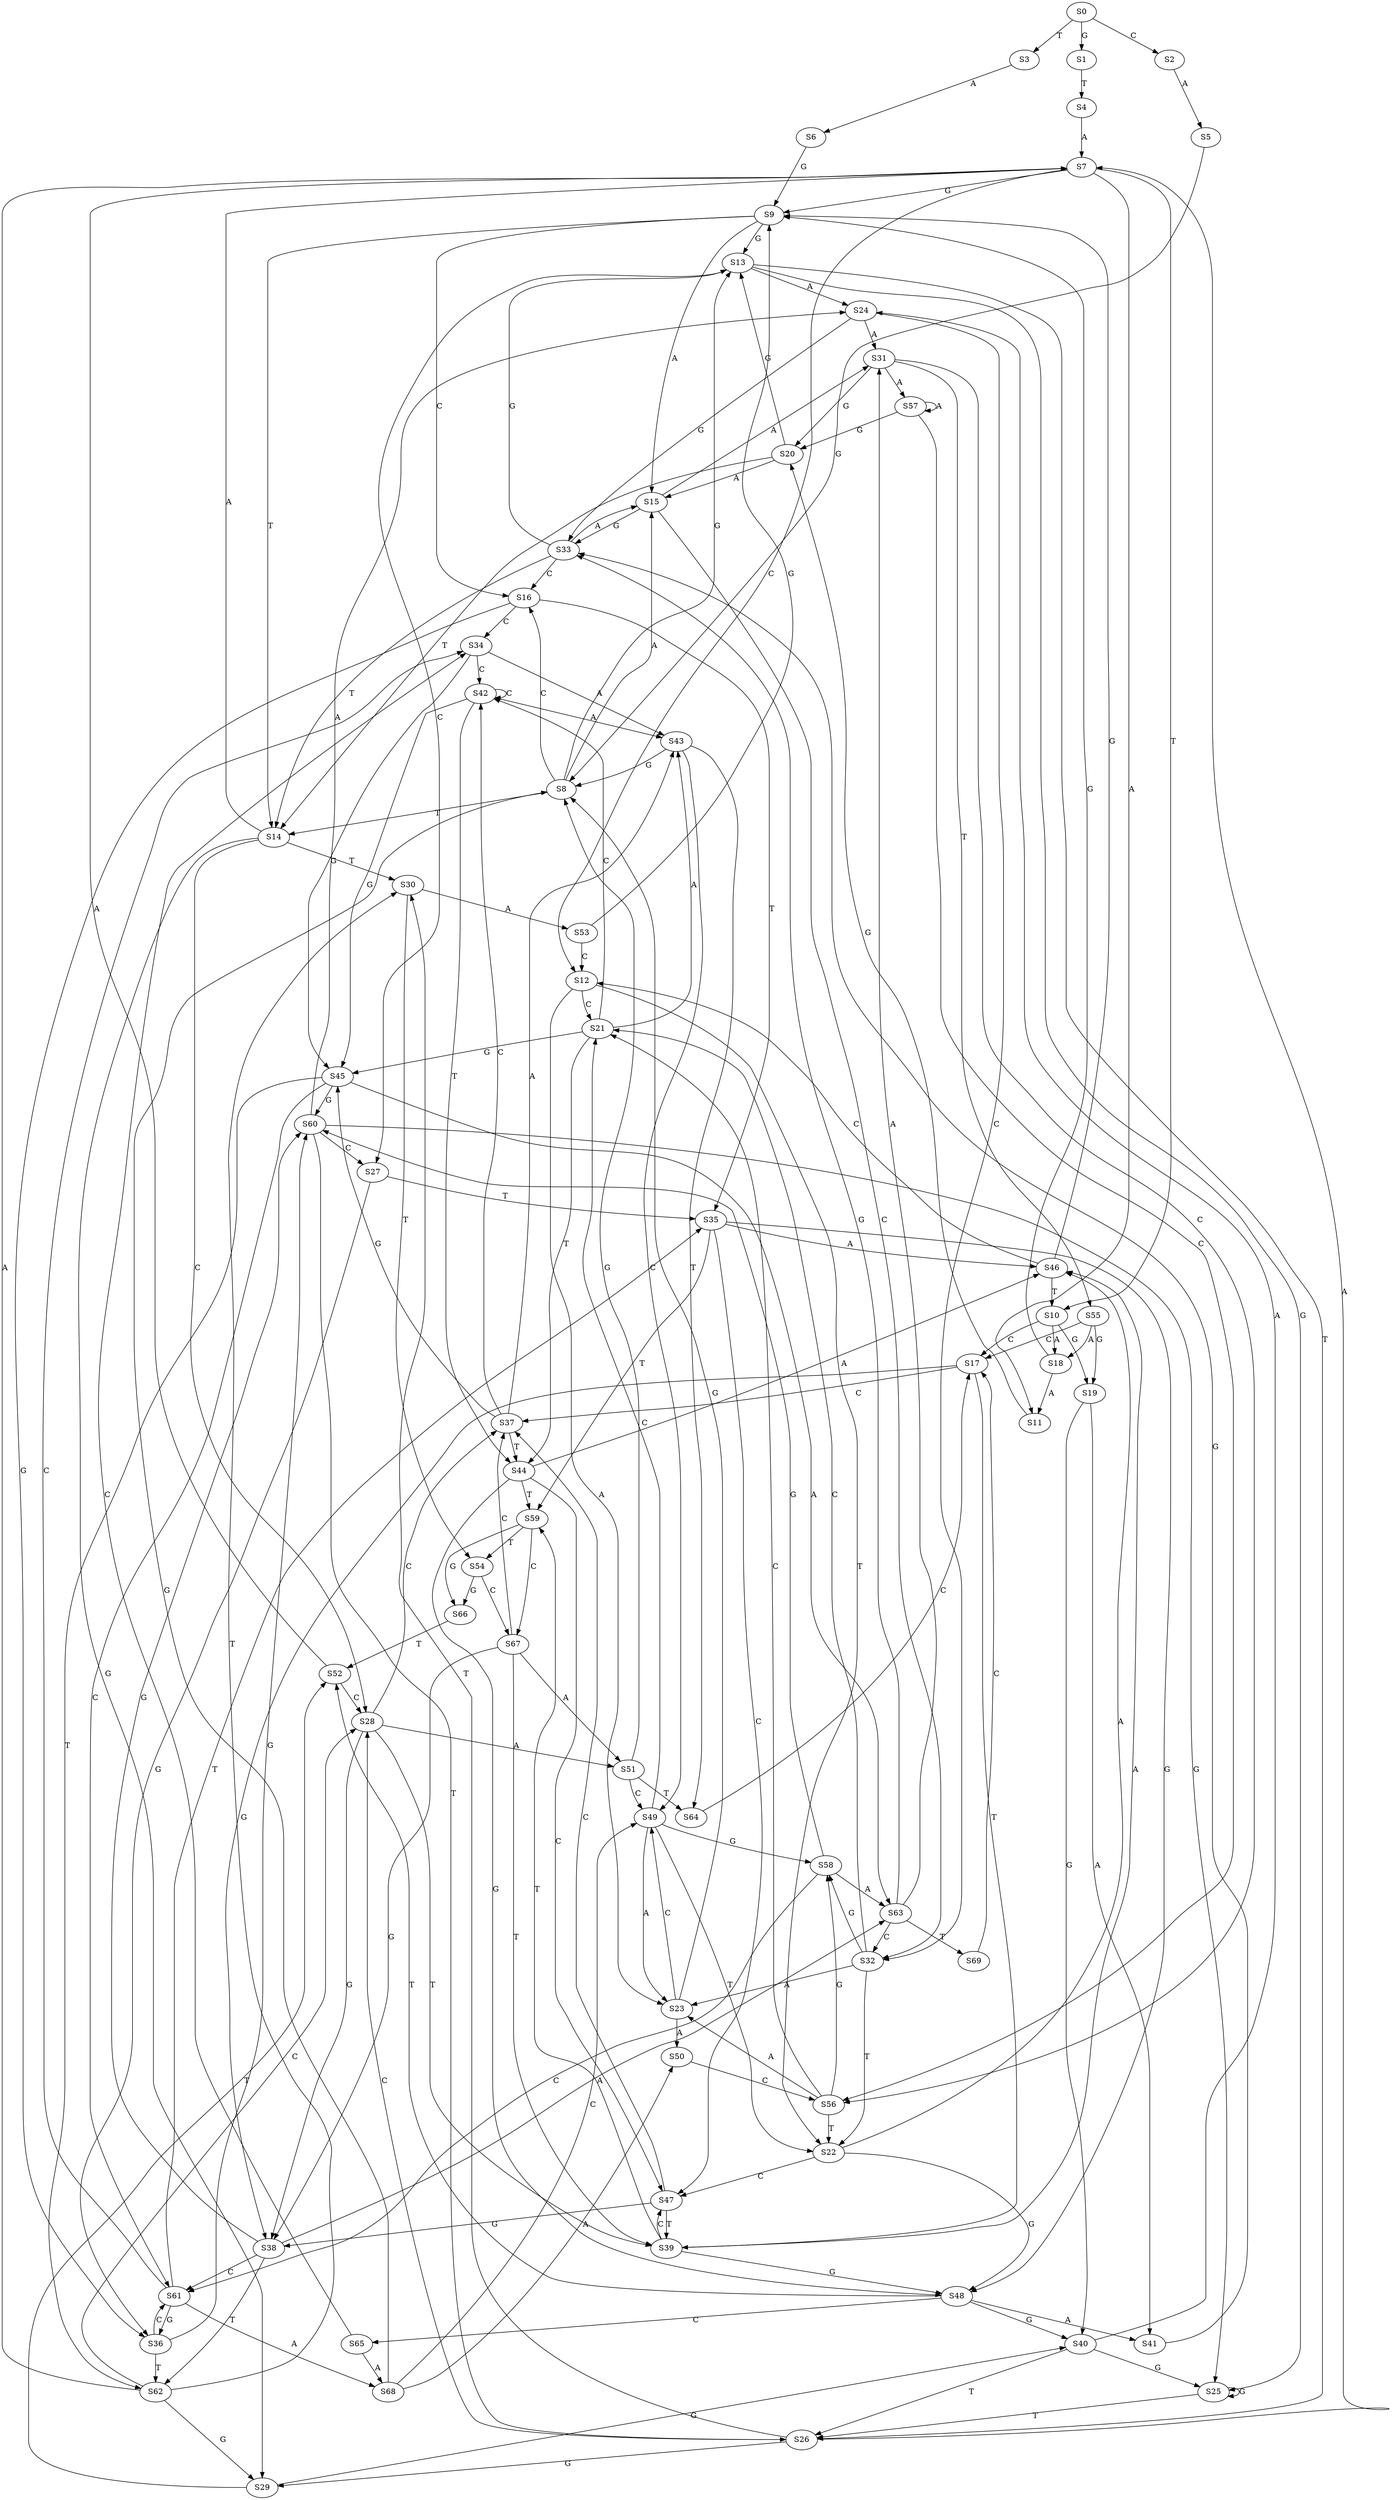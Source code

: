 strict digraph  {
	S0 -> S1 [ label = G ];
	S0 -> S2 [ label = C ];
	S0 -> S3 [ label = T ];
	S1 -> S4 [ label = T ];
	S2 -> S5 [ label = A ];
	S3 -> S6 [ label = A ];
	S4 -> S7 [ label = A ];
	S5 -> S8 [ label = G ];
	S6 -> S9 [ label = G ];
	S7 -> S10 [ label = T ];
	S7 -> S9 [ label = G ];
	S7 -> S11 [ label = A ];
	S7 -> S12 [ label = C ];
	S8 -> S13 [ label = G ];
	S8 -> S14 [ label = T ];
	S8 -> S15 [ label = A ];
	S8 -> S16 [ label = C ];
	S9 -> S14 [ label = T ];
	S9 -> S15 [ label = A ];
	S9 -> S16 [ label = C ];
	S9 -> S13 [ label = G ];
	S10 -> S17 [ label = C ];
	S10 -> S18 [ label = A ];
	S10 -> S19 [ label = G ];
	S11 -> S20 [ label = G ];
	S12 -> S21 [ label = C ];
	S12 -> S22 [ label = T ];
	S12 -> S23 [ label = A ];
	S13 -> S24 [ label = A ];
	S13 -> S25 [ label = G ];
	S13 -> S26 [ label = T ];
	S13 -> S27 [ label = C ];
	S14 -> S7 [ label = A ];
	S14 -> S28 [ label = C ];
	S14 -> S29 [ label = G ];
	S14 -> S30 [ label = T ];
	S15 -> S31 [ label = A ];
	S15 -> S32 [ label = C ];
	S15 -> S33 [ label = G ];
	S16 -> S34 [ label = C ];
	S16 -> S35 [ label = T ];
	S16 -> S36 [ label = G ];
	S17 -> S37 [ label = C ];
	S17 -> S38 [ label = G ];
	S17 -> S39 [ label = T ];
	S18 -> S9 [ label = G ];
	S18 -> S11 [ label = A ];
	S19 -> S40 [ label = G ];
	S19 -> S41 [ label = A ];
	S20 -> S14 [ label = T ];
	S20 -> S15 [ label = A ];
	S20 -> S13 [ label = G ];
	S21 -> S42 [ label = C ];
	S21 -> S43 [ label = A ];
	S21 -> S44 [ label = T ];
	S21 -> S45 [ label = G ];
	S22 -> S46 [ label = A ];
	S22 -> S47 [ label = C ];
	S22 -> S48 [ label = G ];
	S23 -> S8 [ label = G ];
	S23 -> S49 [ label = C ];
	S23 -> S50 [ label = A ];
	S24 -> S31 [ label = A ];
	S24 -> S32 [ label = C ];
	S24 -> S33 [ label = G ];
	S25 -> S26 [ label = T ];
	S25 -> S25 [ label = G ];
	S26 -> S7 [ label = A ];
	S26 -> S28 [ label = C ];
	S26 -> S29 [ label = G ];
	S26 -> S30 [ label = T ];
	S27 -> S35 [ label = T ];
	S27 -> S36 [ label = G ];
	S28 -> S39 [ label = T ];
	S28 -> S38 [ label = G ];
	S28 -> S51 [ label = A ];
	S28 -> S37 [ label = C ];
	S29 -> S52 [ label = T ];
	S29 -> S40 [ label = G ];
	S30 -> S53 [ label = A ];
	S30 -> S54 [ label = T ];
	S31 -> S55 [ label = T ];
	S31 -> S56 [ label = C ];
	S31 -> S57 [ label = A ];
	S31 -> S20 [ label = G ];
	S32 -> S22 [ label = T ];
	S32 -> S58 [ label = G ];
	S32 -> S21 [ label = C ];
	S32 -> S23 [ label = A ];
	S33 -> S14 [ label = T ];
	S33 -> S15 [ label = A ];
	S33 -> S13 [ label = G ];
	S33 -> S16 [ label = C ];
	S34 -> S45 [ label = G ];
	S34 -> S43 [ label = A ];
	S34 -> S42 [ label = C ];
	S35 -> S46 [ label = A ];
	S35 -> S47 [ label = C ];
	S35 -> S59 [ label = T ];
	S35 -> S48 [ label = G ];
	S36 -> S60 [ label = G ];
	S36 -> S61 [ label = C ];
	S36 -> S62 [ label = T ];
	S37 -> S42 [ label = C ];
	S37 -> S43 [ label = A ];
	S37 -> S44 [ label = T ];
	S37 -> S45 [ label = G ];
	S38 -> S60 [ label = G ];
	S38 -> S62 [ label = T ];
	S38 -> S61 [ label = C ];
	S38 -> S63 [ label = A ];
	S39 -> S48 [ label = G ];
	S39 -> S47 [ label = C ];
	S39 -> S46 [ label = A ];
	S39 -> S59 [ label = T ];
	S40 -> S26 [ label = T ];
	S40 -> S25 [ label = G ];
	S40 -> S24 [ label = A ];
	S41 -> S33 [ label = G ];
	S42 -> S45 [ label = G ];
	S42 -> S42 [ label = C ];
	S42 -> S43 [ label = A ];
	S42 -> S44 [ label = T ];
	S43 -> S8 [ label = G ];
	S43 -> S64 [ label = T ];
	S43 -> S49 [ label = C ];
	S44 -> S46 [ label = A ];
	S44 -> S48 [ label = G ];
	S44 -> S47 [ label = C ];
	S44 -> S59 [ label = T ];
	S45 -> S63 [ label = A ];
	S45 -> S60 [ label = G ];
	S45 -> S62 [ label = T ];
	S45 -> S61 [ label = C ];
	S46 -> S9 [ label = G ];
	S46 -> S10 [ label = T ];
	S46 -> S12 [ label = C ];
	S47 -> S39 [ label = T ];
	S47 -> S38 [ label = G ];
	S47 -> S37 [ label = C ];
	S48 -> S41 [ label = A ];
	S48 -> S65 [ label = C ];
	S48 -> S52 [ label = T ];
	S48 -> S40 [ label = G ];
	S49 -> S22 [ label = T ];
	S49 -> S21 [ label = C ];
	S49 -> S23 [ label = A ];
	S49 -> S58 [ label = G ];
	S50 -> S56 [ label = C ];
	S51 -> S64 [ label = T ];
	S51 -> S49 [ label = C ];
	S51 -> S8 [ label = G ];
	S52 -> S28 [ label = C ];
	S52 -> S7 [ label = A ];
	S53 -> S12 [ label = C ];
	S53 -> S9 [ label = G ];
	S54 -> S66 [ label = G ];
	S54 -> S67 [ label = C ];
	S55 -> S18 [ label = A ];
	S55 -> S17 [ label = C ];
	S55 -> S19 [ label = G ];
	S56 -> S23 [ label = A ];
	S56 -> S21 [ label = C ];
	S56 -> S58 [ label = G ];
	S56 -> S22 [ label = T ];
	S57 -> S20 [ label = G ];
	S57 -> S56 [ label = C ];
	S57 -> S57 [ label = A ];
	S58 -> S60 [ label = G ];
	S58 -> S63 [ label = A ];
	S58 -> S61 [ label = C ];
	S59 -> S67 [ label = C ];
	S59 -> S66 [ label = G ];
	S59 -> S54 [ label = T ];
	S60 -> S24 [ label = A ];
	S60 -> S25 [ label = G ];
	S60 -> S27 [ label = C ];
	S60 -> S26 [ label = T ];
	S61 -> S36 [ label = G ];
	S61 -> S35 [ label = T ];
	S61 -> S34 [ label = C ];
	S61 -> S68 [ label = A ];
	S62 -> S28 [ label = C ];
	S62 -> S7 [ label = A ];
	S62 -> S29 [ label = G ];
	S62 -> S30 [ label = T ];
	S63 -> S31 [ label = A ];
	S63 -> S32 [ label = C ];
	S63 -> S33 [ label = G ];
	S63 -> S69 [ label = T ];
	S64 -> S17 [ label = C ];
	S65 -> S34 [ label = C ];
	S65 -> S68 [ label = A ];
	S66 -> S52 [ label = T ];
	S67 -> S51 [ label = A ];
	S67 -> S39 [ label = T ];
	S67 -> S37 [ label = C ];
	S67 -> S38 [ label = G ];
	S68 -> S8 [ label = G ];
	S68 -> S50 [ label = A ];
	S68 -> S49 [ label = C ];
	S69 -> S17 [ label = C ];
}
